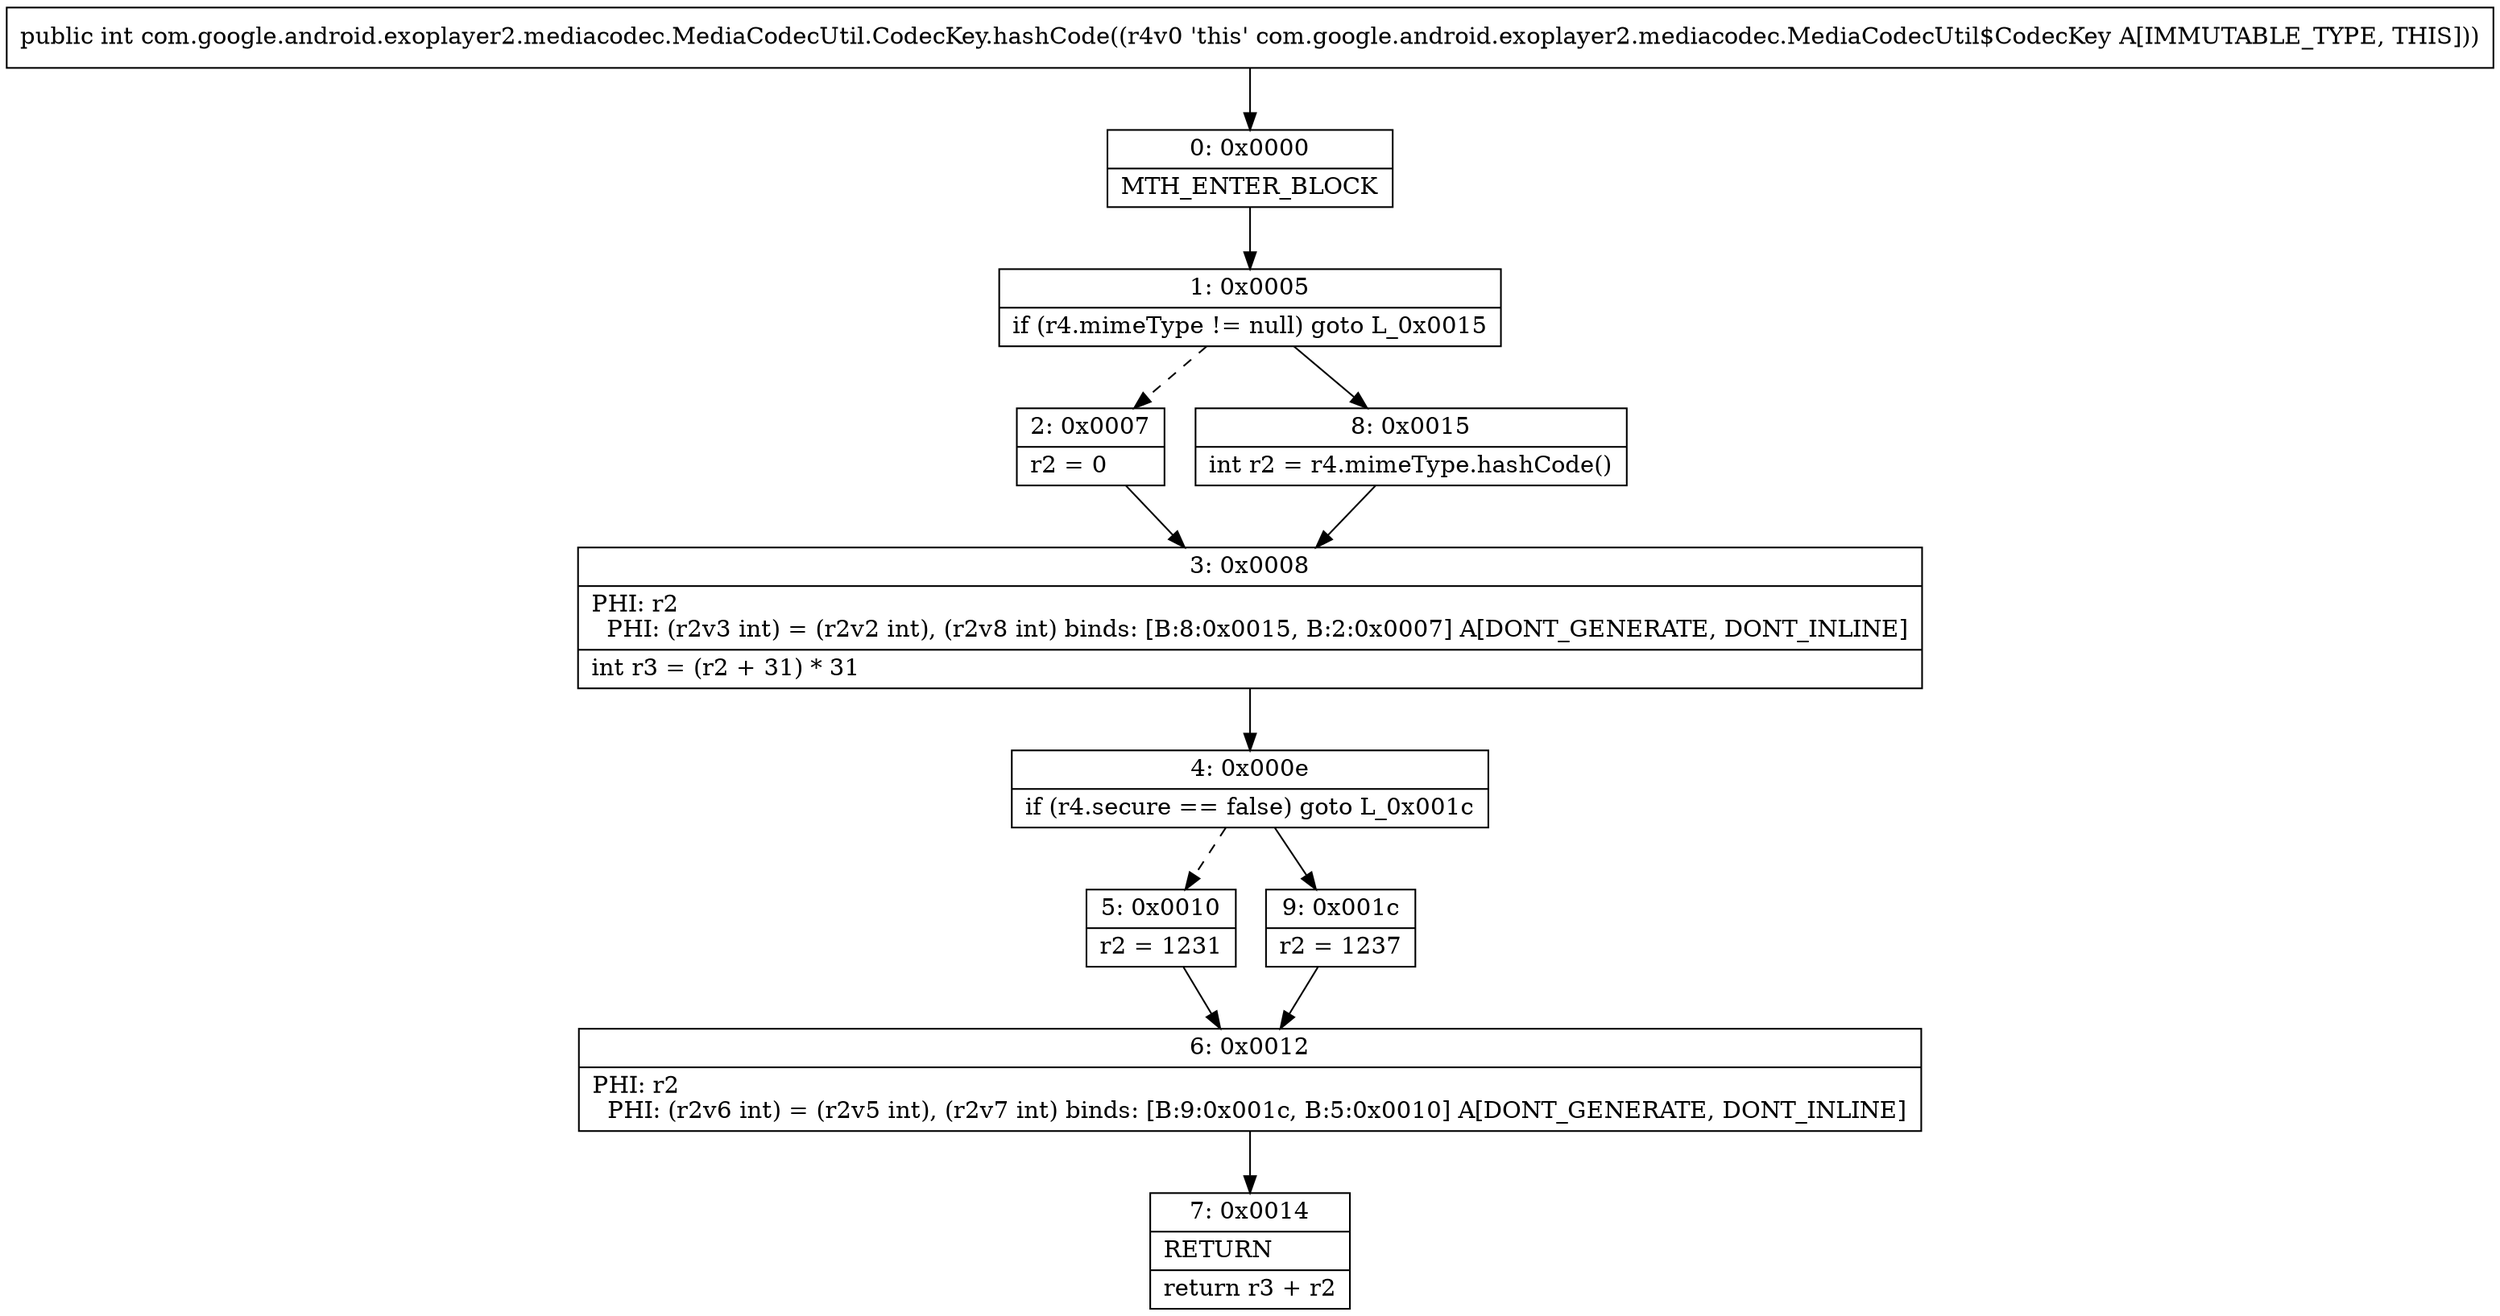 digraph "CFG forcom.google.android.exoplayer2.mediacodec.MediaCodecUtil.CodecKey.hashCode()I" {
Node_0 [shape=record,label="{0\:\ 0x0000|MTH_ENTER_BLOCK\l}"];
Node_1 [shape=record,label="{1\:\ 0x0005|if (r4.mimeType != null) goto L_0x0015\l}"];
Node_2 [shape=record,label="{2\:\ 0x0007|r2 = 0\l}"];
Node_3 [shape=record,label="{3\:\ 0x0008|PHI: r2 \l  PHI: (r2v3 int) = (r2v2 int), (r2v8 int) binds: [B:8:0x0015, B:2:0x0007] A[DONT_GENERATE, DONT_INLINE]\l|int r3 = (r2 + 31) * 31\l}"];
Node_4 [shape=record,label="{4\:\ 0x000e|if (r4.secure == false) goto L_0x001c\l}"];
Node_5 [shape=record,label="{5\:\ 0x0010|r2 = 1231\l}"];
Node_6 [shape=record,label="{6\:\ 0x0012|PHI: r2 \l  PHI: (r2v6 int) = (r2v5 int), (r2v7 int) binds: [B:9:0x001c, B:5:0x0010] A[DONT_GENERATE, DONT_INLINE]\l}"];
Node_7 [shape=record,label="{7\:\ 0x0014|RETURN\l|return r3 + r2\l}"];
Node_8 [shape=record,label="{8\:\ 0x0015|int r2 = r4.mimeType.hashCode()\l}"];
Node_9 [shape=record,label="{9\:\ 0x001c|r2 = 1237\l}"];
MethodNode[shape=record,label="{public int com.google.android.exoplayer2.mediacodec.MediaCodecUtil.CodecKey.hashCode((r4v0 'this' com.google.android.exoplayer2.mediacodec.MediaCodecUtil$CodecKey A[IMMUTABLE_TYPE, THIS])) }"];
MethodNode -> Node_0;
Node_0 -> Node_1;
Node_1 -> Node_2[style=dashed];
Node_1 -> Node_8;
Node_2 -> Node_3;
Node_3 -> Node_4;
Node_4 -> Node_5[style=dashed];
Node_4 -> Node_9;
Node_5 -> Node_6;
Node_6 -> Node_7;
Node_8 -> Node_3;
Node_9 -> Node_6;
}

